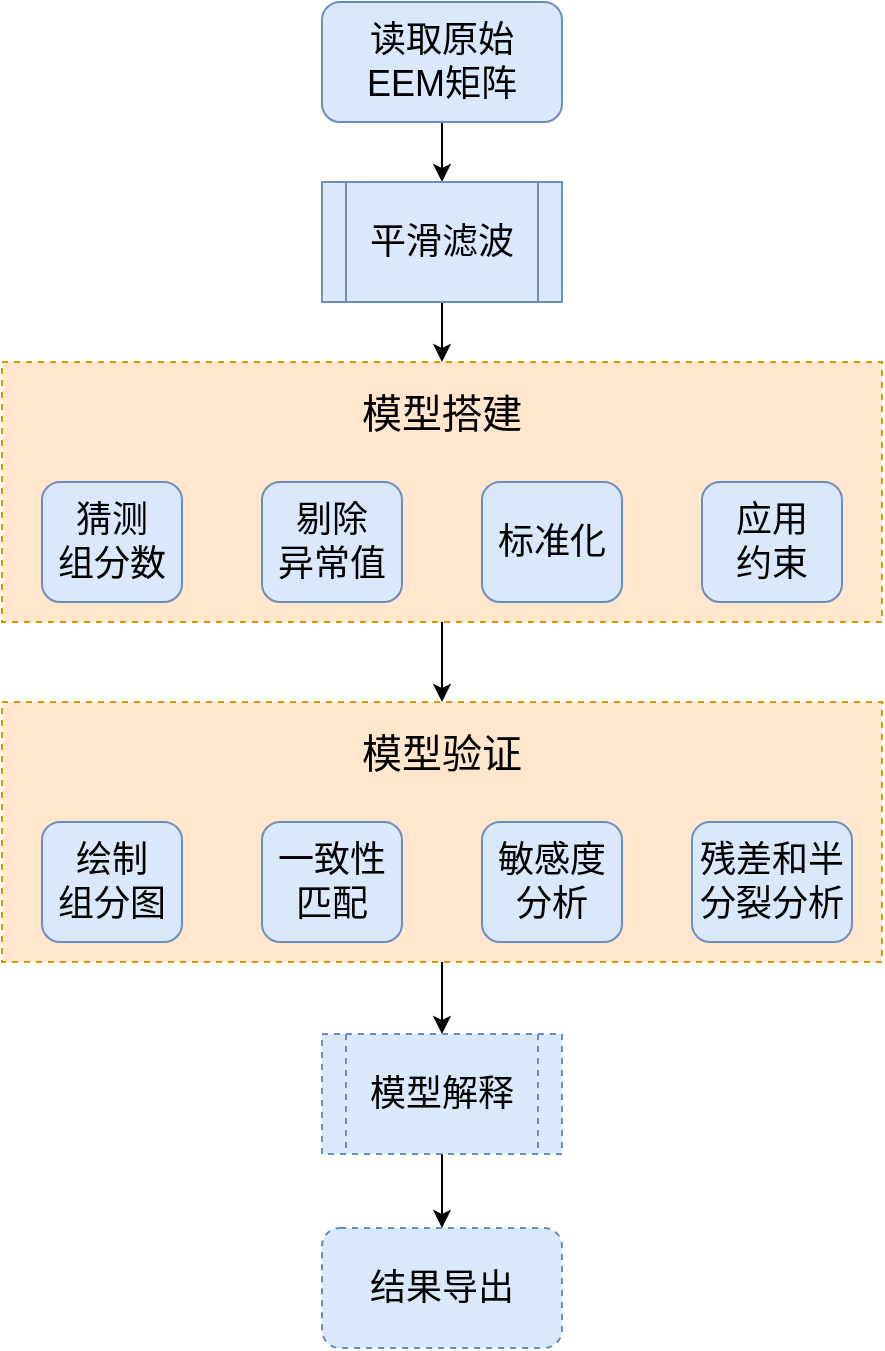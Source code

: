 <mxfile version="14.5.4" type="github">
  <diagram id="qW_l1qrL7joZymKoFlDq" name="Page-1">
    <mxGraphModel dx="868" dy="393" grid="1" gridSize="10" guides="1" tooltips="1" connect="1" arrows="1" fold="1" page="1" pageScale="1" pageWidth="827" pageHeight="1169" math="0" shadow="0">
      <root>
        <mxCell id="0" />
        <mxCell id="1" parent="0" />
        <mxCell id="bz_kqCFPdki_tDxigUgT-19" style="edgeStyle=orthogonalEdgeStyle;rounded=0;orthogonalLoop=1;jettySize=auto;html=1;exitX=0.5;exitY=1;exitDx=0;exitDy=0;" edge="1" parent="1" source="bz_kqCFPdki_tDxigUgT-1" target="bz_kqCFPdki_tDxigUgT-2">
          <mxGeometry relative="1" as="geometry" />
        </mxCell>
        <mxCell id="bz_kqCFPdki_tDxigUgT-1" value="&lt;font style=&quot;font-size: 18px&quot;&gt;读取原始&lt;br&gt;EEM矩阵&lt;/font&gt;" style="rounded=1;whiteSpace=wrap;html=1;fillColor=#dae8fc;strokeColor=#6c8ebf;" vertex="1" parent="1">
          <mxGeometry x="360" y="90" width="120" height="60" as="geometry" />
        </mxCell>
        <mxCell id="bz_kqCFPdki_tDxigUgT-20" style="edgeStyle=orthogonalEdgeStyle;rounded=0;orthogonalLoop=1;jettySize=auto;html=1;exitX=0.5;exitY=1;exitDx=0;exitDy=0;" edge="1" parent="1" source="bz_kqCFPdki_tDxigUgT-2" target="bz_kqCFPdki_tDxigUgT-3">
          <mxGeometry relative="1" as="geometry" />
        </mxCell>
        <mxCell id="bz_kqCFPdki_tDxigUgT-2" value="&lt;font style=&quot;font-size: 18px&quot;&gt;平滑滤波&lt;/font&gt;" style="shape=process;whiteSpace=wrap;html=1;backgroundOutline=1;fillColor=#dae8fc;strokeColor=#6c8ebf;" vertex="1" parent="1">
          <mxGeometry x="360" y="180" width="120" height="60" as="geometry" />
        </mxCell>
        <mxCell id="bz_kqCFPdki_tDxigUgT-21" style="edgeStyle=orthogonalEdgeStyle;rounded=0;orthogonalLoop=1;jettySize=auto;html=1;exitX=0.5;exitY=1;exitDx=0;exitDy=0;entryX=0.5;entryY=0;entryDx=0;entryDy=0;" edge="1" parent="1" source="bz_kqCFPdki_tDxigUgT-3" target="bz_kqCFPdki_tDxigUgT-11">
          <mxGeometry relative="1" as="geometry" />
        </mxCell>
        <mxCell id="bz_kqCFPdki_tDxigUgT-3" value="" style="rounded=0;whiteSpace=wrap;html=1;dashed=1;fillColor=#ffe6cc;strokeColor=#d79b00;" vertex="1" parent="1">
          <mxGeometry x="200" y="270" width="440" height="130" as="geometry" />
        </mxCell>
        <mxCell id="bz_kqCFPdki_tDxigUgT-5" value="&lt;font style=&quot;font-size: 18px&quot;&gt;猜测&lt;br&gt;组分数&lt;/font&gt;" style="rounded=1;whiteSpace=wrap;html=1;fillColor=#dae8fc;strokeColor=#6c8ebf;" vertex="1" parent="1">
          <mxGeometry x="220" y="330" width="70" height="60" as="geometry" />
        </mxCell>
        <mxCell id="bz_kqCFPdki_tDxigUgT-6" value="&lt;font style=&quot;font-size: 18px&quot;&gt;剔除&lt;br&gt;异常值&lt;/font&gt;" style="rounded=1;whiteSpace=wrap;html=1;fillColor=#dae8fc;strokeColor=#6c8ebf;" vertex="1" parent="1">
          <mxGeometry x="330" y="330" width="70" height="60" as="geometry" />
        </mxCell>
        <mxCell id="bz_kqCFPdki_tDxigUgT-7" value="&lt;span style=&quot;font-size: 18px&quot;&gt;标准化&lt;/span&gt;" style="rounded=1;whiteSpace=wrap;html=1;fillColor=#dae8fc;strokeColor=#6c8ebf;" vertex="1" parent="1">
          <mxGeometry x="440" y="330" width="70" height="60" as="geometry" />
        </mxCell>
        <mxCell id="bz_kqCFPdki_tDxigUgT-8" value="&lt;span style=&quot;font-size: 18px&quot;&gt;应用&lt;br&gt;约束&lt;/span&gt;" style="rounded=1;whiteSpace=wrap;html=1;fillColor=#dae8fc;strokeColor=#6c8ebf;" vertex="1" parent="1">
          <mxGeometry x="550" y="330" width="70" height="60" as="geometry" />
        </mxCell>
        <mxCell id="bz_kqCFPdki_tDxigUgT-10" value="模型搭建" style="text;html=1;strokeColor=none;fillColor=none;align=center;verticalAlign=middle;whiteSpace=wrap;rounded=0;dashed=1;fontSize=20;" vertex="1" parent="1">
          <mxGeometry x="357" y="280" width="126" height="30" as="geometry" />
        </mxCell>
        <mxCell id="bz_kqCFPdki_tDxigUgT-22" style="edgeStyle=orthogonalEdgeStyle;rounded=0;orthogonalLoop=1;jettySize=auto;html=1;exitX=0.5;exitY=1;exitDx=0;exitDy=0;" edge="1" parent="1" source="bz_kqCFPdki_tDxigUgT-11" target="bz_kqCFPdki_tDxigUgT-17">
          <mxGeometry relative="1" as="geometry" />
        </mxCell>
        <mxCell id="bz_kqCFPdki_tDxigUgT-11" value="" style="rounded=0;whiteSpace=wrap;html=1;dashed=1;fillColor=#ffe6cc;strokeColor=#d79b00;" vertex="1" parent="1">
          <mxGeometry x="200" y="440" width="440" height="130" as="geometry" />
        </mxCell>
        <mxCell id="bz_kqCFPdki_tDxigUgT-12" value="&lt;font style=&quot;font-size: 18px&quot;&gt;绘制&lt;br&gt;组分图&lt;/font&gt;" style="rounded=1;whiteSpace=wrap;html=1;fillColor=#dae8fc;strokeColor=#6c8ebf;" vertex="1" parent="1">
          <mxGeometry x="220" y="500" width="70" height="60" as="geometry" />
        </mxCell>
        <mxCell id="bz_kqCFPdki_tDxigUgT-13" value="&lt;font style=&quot;font-size: 18px&quot;&gt;一致性&lt;br&gt;匹配&lt;/font&gt;" style="rounded=1;whiteSpace=wrap;html=1;fillColor=#dae8fc;strokeColor=#6c8ebf;" vertex="1" parent="1">
          <mxGeometry x="330" y="500" width="70" height="60" as="geometry" />
        </mxCell>
        <mxCell id="bz_kqCFPdki_tDxigUgT-14" value="&lt;span style=&quot;font-size: 18px&quot;&gt;敏感度&lt;br&gt;分析&lt;br&gt;&lt;/span&gt;" style="rounded=1;whiteSpace=wrap;html=1;fillColor=#dae8fc;strokeColor=#6c8ebf;" vertex="1" parent="1">
          <mxGeometry x="440" y="500" width="70" height="60" as="geometry" />
        </mxCell>
        <mxCell id="bz_kqCFPdki_tDxigUgT-15" value="&lt;span style=&quot;font-size: 18px&quot;&gt;残差和半分裂分析&lt;/span&gt;" style="rounded=1;whiteSpace=wrap;html=1;fillColor=#dae8fc;strokeColor=#6c8ebf;" vertex="1" parent="1">
          <mxGeometry x="545" y="500" width="80" height="60" as="geometry" />
        </mxCell>
        <mxCell id="bz_kqCFPdki_tDxigUgT-16" value="模型验证" style="text;html=1;strokeColor=none;fillColor=none;align=center;verticalAlign=middle;whiteSpace=wrap;rounded=0;dashed=1;fontSize=20;" vertex="1" parent="1">
          <mxGeometry x="357" y="450" width="126" height="30" as="geometry" />
        </mxCell>
        <mxCell id="bz_kqCFPdki_tDxigUgT-23" style="edgeStyle=orthogonalEdgeStyle;rounded=0;orthogonalLoop=1;jettySize=auto;html=1;exitX=0.5;exitY=1;exitDx=0;exitDy=0;" edge="1" parent="1" source="bz_kqCFPdki_tDxigUgT-17" target="bz_kqCFPdki_tDxigUgT-18">
          <mxGeometry relative="1" as="geometry" />
        </mxCell>
        <mxCell id="bz_kqCFPdki_tDxigUgT-17" value="&lt;font style=&quot;font-size: 18px&quot;&gt;模型解释&lt;/font&gt;" style="shape=process;whiteSpace=wrap;html=1;backgroundOutline=1;dashed=1;fillColor=#dae8fc;strokeColor=#6c8ebf;" vertex="1" parent="1">
          <mxGeometry x="360" y="606" width="120" height="60" as="geometry" />
        </mxCell>
        <mxCell id="bz_kqCFPdki_tDxigUgT-18" value="&lt;font style=&quot;font-size: 18px&quot;&gt;结果导出&lt;/font&gt;" style="rounded=1;whiteSpace=wrap;html=1;dashed=1;fillColor=#dae8fc;strokeColor=#6c8ebf;" vertex="1" parent="1">
          <mxGeometry x="360" y="703" width="120" height="60" as="geometry" />
        </mxCell>
      </root>
    </mxGraphModel>
  </diagram>
</mxfile>
